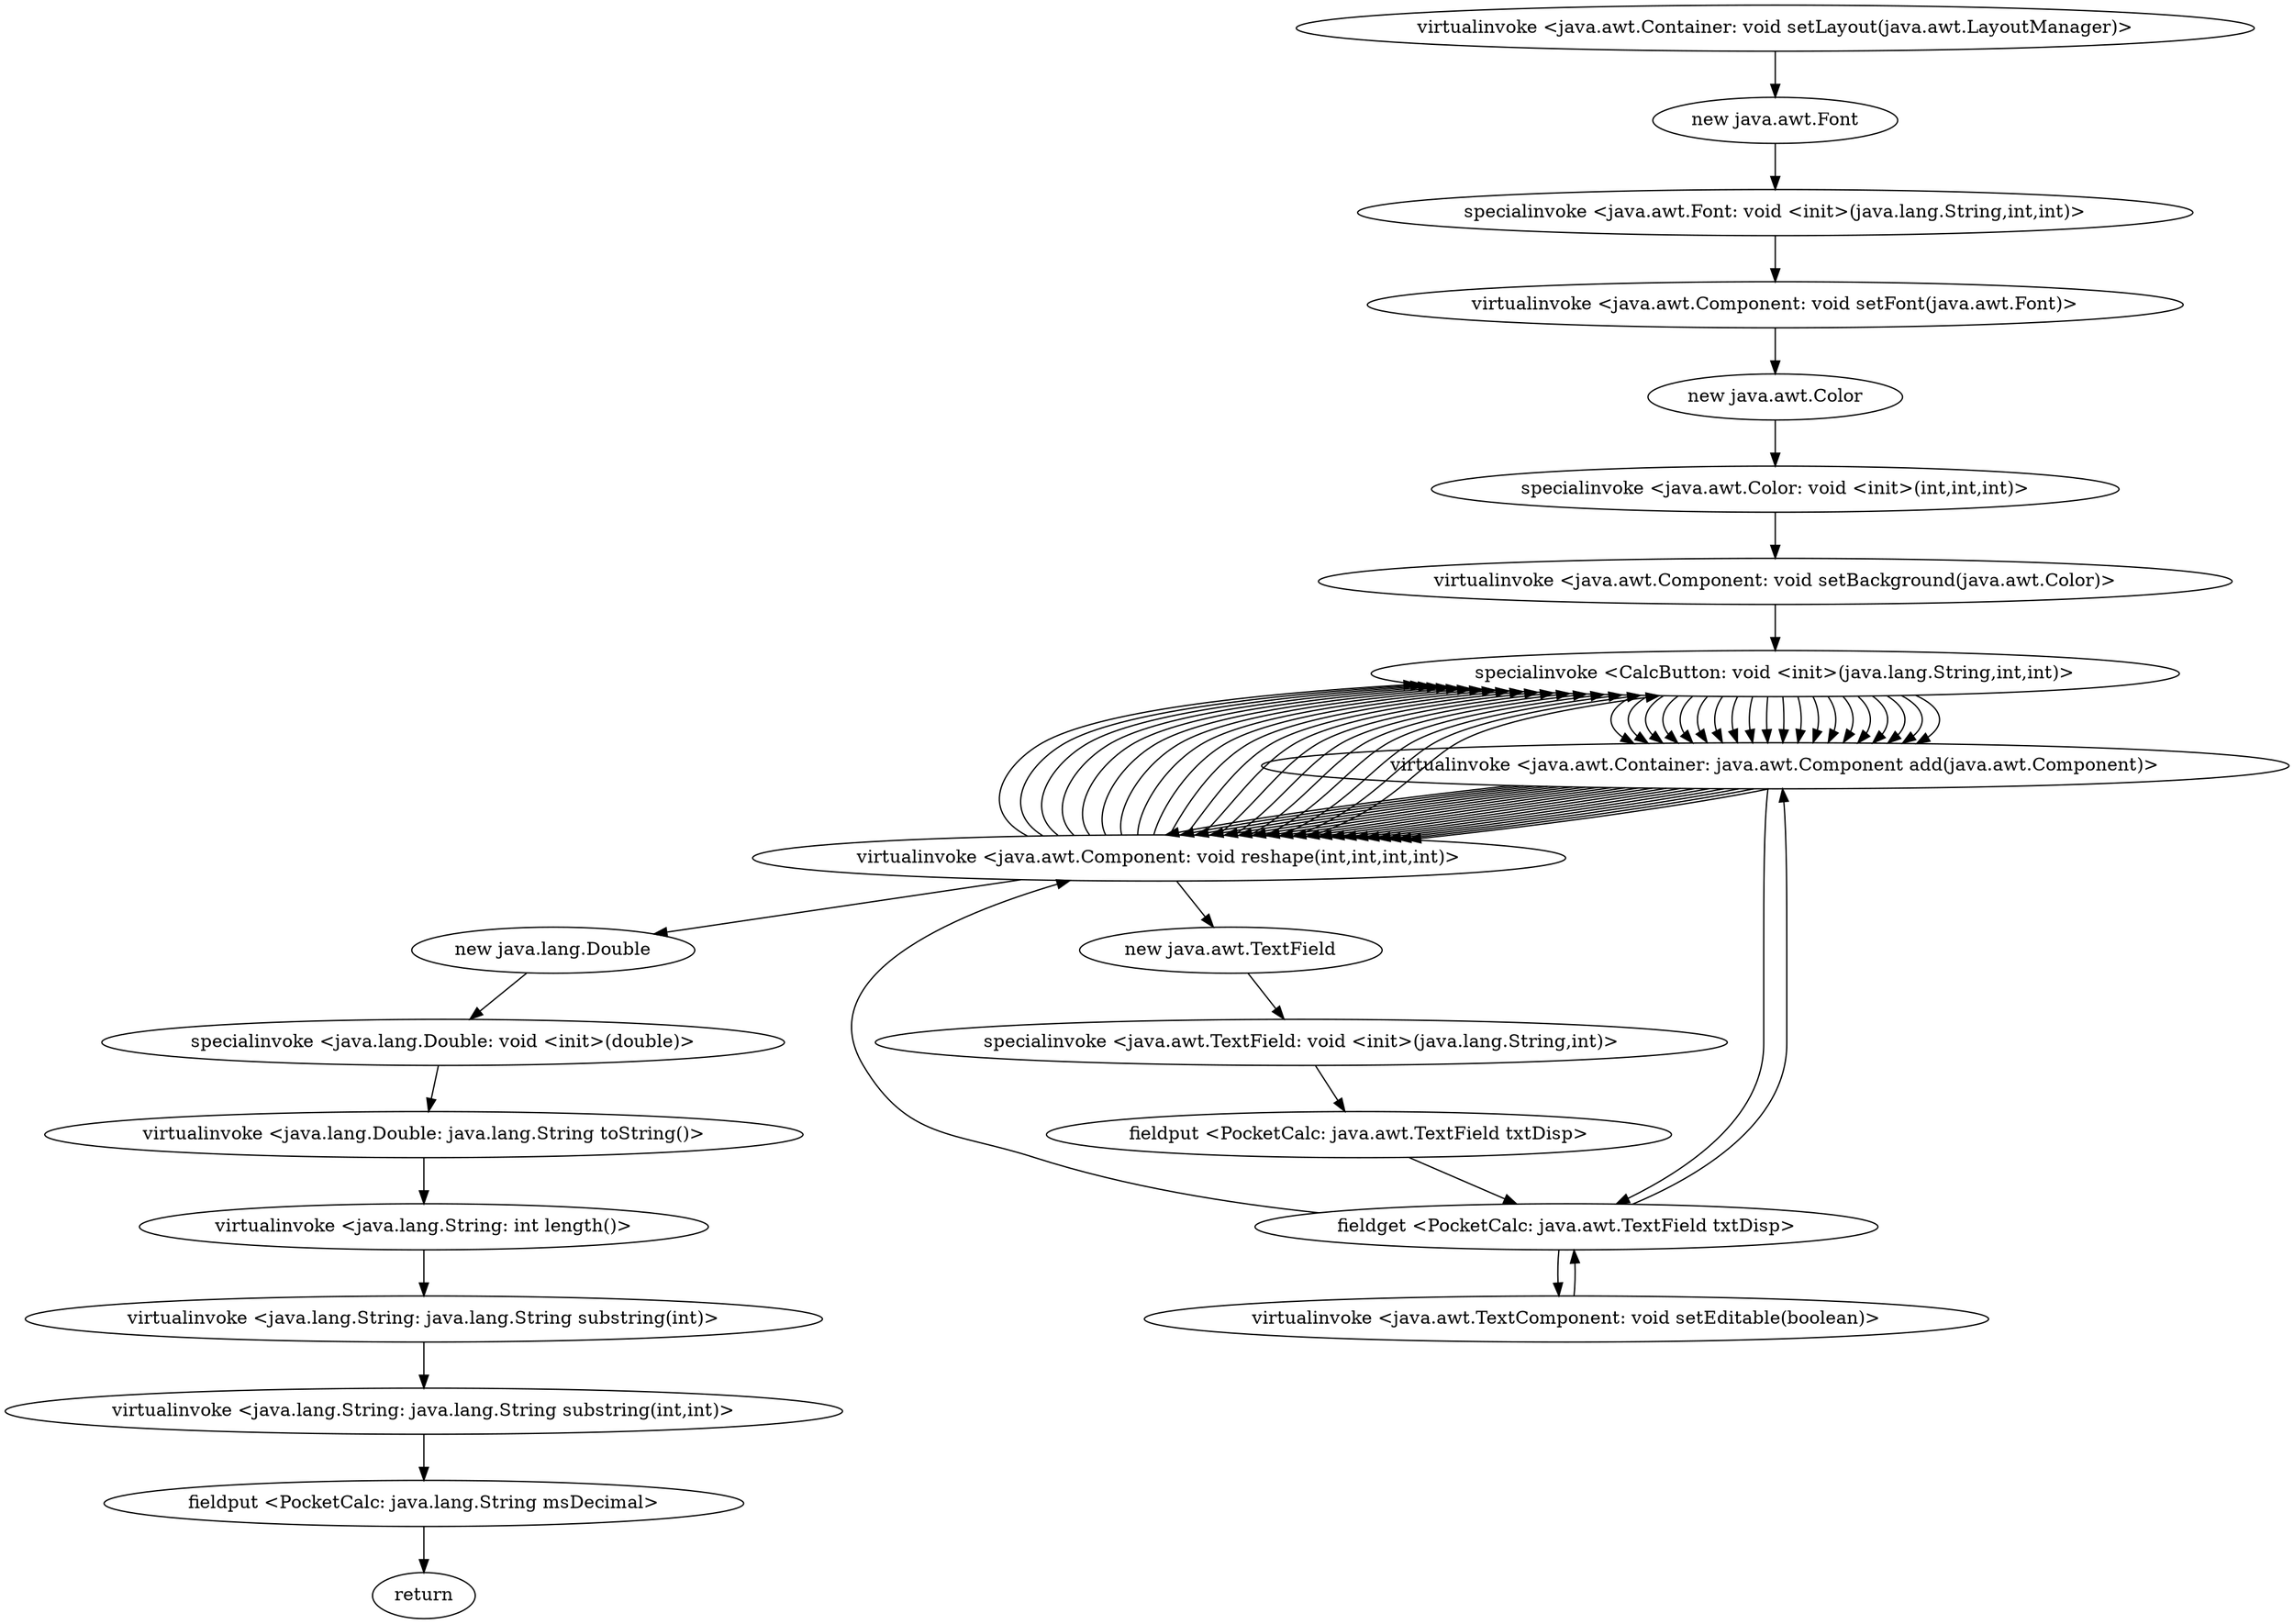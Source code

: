 digraph "" {
"virtualinvoke <java.awt.Container: void setLayout(java.awt.LayoutManager)>";
 "virtualinvoke <java.awt.Container: void setLayout(java.awt.LayoutManager)>"->"new java.awt.Font";
 "new java.awt.Font"->"specialinvoke <java.awt.Font: void <init>(java.lang.String,int,int)>";
 "specialinvoke <java.awt.Font: void <init>(java.lang.String,int,int)>"->"virtualinvoke <java.awt.Component: void setFont(java.awt.Font)>";
 "virtualinvoke <java.awt.Component: void setFont(java.awt.Font)>"->"new java.awt.Color";
 "new java.awt.Color"->"specialinvoke <java.awt.Color: void <init>(int,int,int)>";
 "specialinvoke <java.awt.Color: void <init>(int,int,int)>"->"virtualinvoke <java.awt.Component: void setBackground(java.awt.Color)>";
 "virtualinvoke <java.awt.Component: void setBackground(java.awt.Color)>"->"specialinvoke <CalcButton: void <init>(java.lang.String,int,int)>";
 "specialinvoke <CalcButton: void <init>(java.lang.String,int,int)>"->"virtualinvoke <java.awt.Container: java.awt.Component add(java.awt.Component)>";
 "virtualinvoke <java.awt.Container: java.awt.Component add(java.awt.Component)>"->"virtualinvoke <java.awt.Component: void reshape(int,int,int,int)>";
 "virtualinvoke <java.awt.Component: void reshape(int,int,int,int)>"->"specialinvoke <CalcButton: void <init>(java.lang.String,int,int)>";
 "specialinvoke <CalcButton: void <init>(java.lang.String,int,int)>"->"virtualinvoke <java.awt.Container: java.awt.Component add(java.awt.Component)>";
 "virtualinvoke <java.awt.Container: java.awt.Component add(java.awt.Component)>"->"virtualinvoke <java.awt.Component: void reshape(int,int,int,int)>";
 "virtualinvoke <java.awt.Component: void reshape(int,int,int,int)>"->"specialinvoke <CalcButton: void <init>(java.lang.String,int,int)>";
 "specialinvoke <CalcButton: void <init>(java.lang.String,int,int)>"->"virtualinvoke <java.awt.Container: java.awt.Component add(java.awt.Component)>";
 "virtualinvoke <java.awt.Container: java.awt.Component add(java.awt.Component)>"->"virtualinvoke <java.awt.Component: void reshape(int,int,int,int)>";
 "virtualinvoke <java.awt.Component: void reshape(int,int,int,int)>"->"specialinvoke <CalcButton: void <init>(java.lang.String,int,int)>";
 "specialinvoke <CalcButton: void <init>(java.lang.String,int,int)>"->"virtualinvoke <java.awt.Container: java.awt.Component add(java.awt.Component)>";
 "virtualinvoke <java.awt.Container: java.awt.Component add(java.awt.Component)>"->"virtualinvoke <java.awt.Component: void reshape(int,int,int,int)>";
 "virtualinvoke <java.awt.Component: void reshape(int,int,int,int)>"->"specialinvoke <CalcButton: void <init>(java.lang.String,int,int)>";
 "specialinvoke <CalcButton: void <init>(java.lang.String,int,int)>"->"virtualinvoke <java.awt.Container: java.awt.Component add(java.awt.Component)>";
 "virtualinvoke <java.awt.Container: java.awt.Component add(java.awt.Component)>"->"virtualinvoke <java.awt.Component: void reshape(int,int,int,int)>";
 "virtualinvoke <java.awt.Component: void reshape(int,int,int,int)>"->"specialinvoke <CalcButton: void <init>(java.lang.String,int,int)>";
 "specialinvoke <CalcButton: void <init>(java.lang.String,int,int)>"->"virtualinvoke <java.awt.Container: java.awt.Component add(java.awt.Component)>";
 "virtualinvoke <java.awt.Container: java.awt.Component add(java.awt.Component)>"->"virtualinvoke <java.awt.Component: void reshape(int,int,int,int)>";
 "virtualinvoke <java.awt.Component: void reshape(int,int,int,int)>"->"specialinvoke <CalcButton: void <init>(java.lang.String,int,int)>";
 "specialinvoke <CalcButton: void <init>(java.lang.String,int,int)>"->"virtualinvoke <java.awt.Container: java.awt.Component add(java.awt.Component)>";
 "virtualinvoke <java.awt.Container: java.awt.Component add(java.awt.Component)>"->"virtualinvoke <java.awt.Component: void reshape(int,int,int,int)>";
 "virtualinvoke <java.awt.Component: void reshape(int,int,int,int)>"->"specialinvoke <CalcButton: void <init>(java.lang.String,int,int)>";
 "specialinvoke <CalcButton: void <init>(java.lang.String,int,int)>"->"virtualinvoke <java.awt.Container: java.awt.Component add(java.awt.Component)>";
 "virtualinvoke <java.awt.Container: java.awt.Component add(java.awt.Component)>"->"virtualinvoke <java.awt.Component: void reshape(int,int,int,int)>";
 "virtualinvoke <java.awt.Component: void reshape(int,int,int,int)>"->"specialinvoke <CalcButton: void <init>(java.lang.String,int,int)>";
 "specialinvoke <CalcButton: void <init>(java.lang.String,int,int)>"->"virtualinvoke <java.awt.Container: java.awt.Component add(java.awt.Component)>";
 "virtualinvoke <java.awt.Container: java.awt.Component add(java.awt.Component)>"->"virtualinvoke <java.awt.Component: void reshape(int,int,int,int)>";
 "virtualinvoke <java.awt.Component: void reshape(int,int,int,int)>"->"specialinvoke <CalcButton: void <init>(java.lang.String,int,int)>";
 "specialinvoke <CalcButton: void <init>(java.lang.String,int,int)>"->"virtualinvoke <java.awt.Container: java.awt.Component add(java.awt.Component)>";
 "virtualinvoke <java.awt.Container: java.awt.Component add(java.awt.Component)>"->"virtualinvoke <java.awt.Component: void reshape(int,int,int,int)>";
 "virtualinvoke <java.awt.Component: void reshape(int,int,int,int)>"->"specialinvoke <CalcButton: void <init>(java.lang.String,int,int)>";
 "specialinvoke <CalcButton: void <init>(java.lang.String,int,int)>"->"virtualinvoke <java.awt.Container: java.awt.Component add(java.awt.Component)>";
 "virtualinvoke <java.awt.Container: java.awt.Component add(java.awt.Component)>"->"virtualinvoke <java.awt.Component: void reshape(int,int,int,int)>";
 "virtualinvoke <java.awt.Component: void reshape(int,int,int,int)>"->"specialinvoke <CalcButton: void <init>(java.lang.String,int,int)>";
 "specialinvoke <CalcButton: void <init>(java.lang.String,int,int)>"->"virtualinvoke <java.awt.Container: java.awt.Component add(java.awt.Component)>";
 "virtualinvoke <java.awt.Container: java.awt.Component add(java.awt.Component)>"->"virtualinvoke <java.awt.Component: void reshape(int,int,int,int)>";
 "virtualinvoke <java.awt.Component: void reshape(int,int,int,int)>"->"specialinvoke <CalcButton: void <init>(java.lang.String,int,int)>";
 "specialinvoke <CalcButton: void <init>(java.lang.String,int,int)>"->"virtualinvoke <java.awt.Container: java.awt.Component add(java.awt.Component)>";
 "virtualinvoke <java.awt.Container: java.awt.Component add(java.awt.Component)>"->"virtualinvoke <java.awt.Component: void reshape(int,int,int,int)>";
 "virtualinvoke <java.awt.Component: void reshape(int,int,int,int)>"->"specialinvoke <CalcButton: void <init>(java.lang.String,int,int)>";
 "specialinvoke <CalcButton: void <init>(java.lang.String,int,int)>"->"virtualinvoke <java.awt.Container: java.awt.Component add(java.awt.Component)>";
 "virtualinvoke <java.awt.Container: java.awt.Component add(java.awt.Component)>"->"virtualinvoke <java.awt.Component: void reshape(int,int,int,int)>";
 "virtualinvoke <java.awt.Component: void reshape(int,int,int,int)>"->"specialinvoke <CalcButton: void <init>(java.lang.String,int,int)>";
 "specialinvoke <CalcButton: void <init>(java.lang.String,int,int)>"->"virtualinvoke <java.awt.Container: java.awt.Component add(java.awt.Component)>";
 "virtualinvoke <java.awt.Container: java.awt.Component add(java.awt.Component)>"->"virtualinvoke <java.awt.Component: void reshape(int,int,int,int)>";
 "virtualinvoke <java.awt.Component: void reshape(int,int,int,int)>"->"specialinvoke <CalcButton: void <init>(java.lang.String,int,int)>";
 "specialinvoke <CalcButton: void <init>(java.lang.String,int,int)>"->"virtualinvoke <java.awt.Container: java.awt.Component add(java.awt.Component)>";
 "virtualinvoke <java.awt.Container: java.awt.Component add(java.awt.Component)>"->"virtualinvoke <java.awt.Component: void reshape(int,int,int,int)>";
 "virtualinvoke <java.awt.Component: void reshape(int,int,int,int)>"->"specialinvoke <CalcButton: void <init>(java.lang.String,int,int)>";
 "specialinvoke <CalcButton: void <init>(java.lang.String,int,int)>"->"virtualinvoke <java.awt.Container: java.awt.Component add(java.awt.Component)>";
 "virtualinvoke <java.awt.Container: java.awt.Component add(java.awt.Component)>"->"virtualinvoke <java.awt.Component: void reshape(int,int,int,int)>";
 "virtualinvoke <java.awt.Component: void reshape(int,int,int,int)>"->"specialinvoke <CalcButton: void <init>(java.lang.String,int,int)>";
 "specialinvoke <CalcButton: void <init>(java.lang.String,int,int)>"->"virtualinvoke <java.awt.Container: java.awt.Component add(java.awt.Component)>";
 "virtualinvoke <java.awt.Container: java.awt.Component add(java.awt.Component)>"->"virtualinvoke <java.awt.Component: void reshape(int,int,int,int)>";
 "virtualinvoke <java.awt.Component: void reshape(int,int,int,int)>"->"specialinvoke <CalcButton: void <init>(java.lang.String,int,int)>";
 "specialinvoke <CalcButton: void <init>(java.lang.String,int,int)>"->"virtualinvoke <java.awt.Container: java.awt.Component add(java.awt.Component)>";
 "virtualinvoke <java.awt.Container: java.awt.Component add(java.awt.Component)>"->"virtualinvoke <java.awt.Component: void reshape(int,int,int,int)>";
 "virtualinvoke <java.awt.Component: void reshape(int,int,int,int)>"->"specialinvoke <CalcButton: void <init>(java.lang.String,int,int)>";
 "specialinvoke <CalcButton: void <init>(java.lang.String,int,int)>"->"virtualinvoke <java.awt.Container: java.awt.Component add(java.awt.Component)>";
 "virtualinvoke <java.awt.Container: java.awt.Component add(java.awt.Component)>"->"virtualinvoke <java.awt.Component: void reshape(int,int,int,int)>";
 "virtualinvoke <java.awt.Component: void reshape(int,int,int,int)>"->"new java.awt.TextField";
 "new java.awt.TextField"->"specialinvoke <java.awt.TextField: void <init>(java.lang.String,int)>";
 "specialinvoke <java.awt.TextField: void <init>(java.lang.String,int)>"->"fieldput <PocketCalc: java.awt.TextField txtDisp>";
 "fieldput <PocketCalc: java.awt.TextField txtDisp>"->"fieldget <PocketCalc: java.awt.TextField txtDisp>";
 "fieldget <PocketCalc: java.awt.TextField txtDisp>"->"virtualinvoke <java.awt.TextComponent: void setEditable(boolean)>";
 "virtualinvoke <java.awt.TextComponent: void setEditable(boolean)>"->"fieldget <PocketCalc: java.awt.TextField txtDisp>";
 "fieldget <PocketCalc: java.awt.TextField txtDisp>"->"virtualinvoke <java.awt.Container: java.awt.Component add(java.awt.Component)>";
 "virtualinvoke <java.awt.Container: java.awt.Component add(java.awt.Component)>"->"fieldget <PocketCalc: java.awt.TextField txtDisp>";
 "fieldget <PocketCalc: java.awt.TextField txtDisp>"->"virtualinvoke <java.awt.Component: void reshape(int,int,int,int)>";
 "virtualinvoke <java.awt.Component: void reshape(int,int,int,int)>"->"new java.lang.Double";
 "new java.lang.Double"->"specialinvoke <java.lang.Double: void <init>(double)>";
 "specialinvoke <java.lang.Double: void <init>(double)>"->"virtualinvoke <java.lang.Double: java.lang.String toString()>";
 "virtualinvoke <java.lang.Double: java.lang.String toString()>"->"virtualinvoke <java.lang.String: int length()>";
 "virtualinvoke <java.lang.String: int length()>"->"virtualinvoke <java.lang.String: java.lang.String substring(int)>";
 "virtualinvoke <java.lang.String: java.lang.String substring(int)>"->"virtualinvoke <java.lang.String: java.lang.String substring(int,int)>";
 "virtualinvoke <java.lang.String: java.lang.String substring(int,int)>"->"fieldput <PocketCalc: java.lang.String msDecimal>";
 "fieldput <PocketCalc: java.lang.String msDecimal>"->"return";
}
